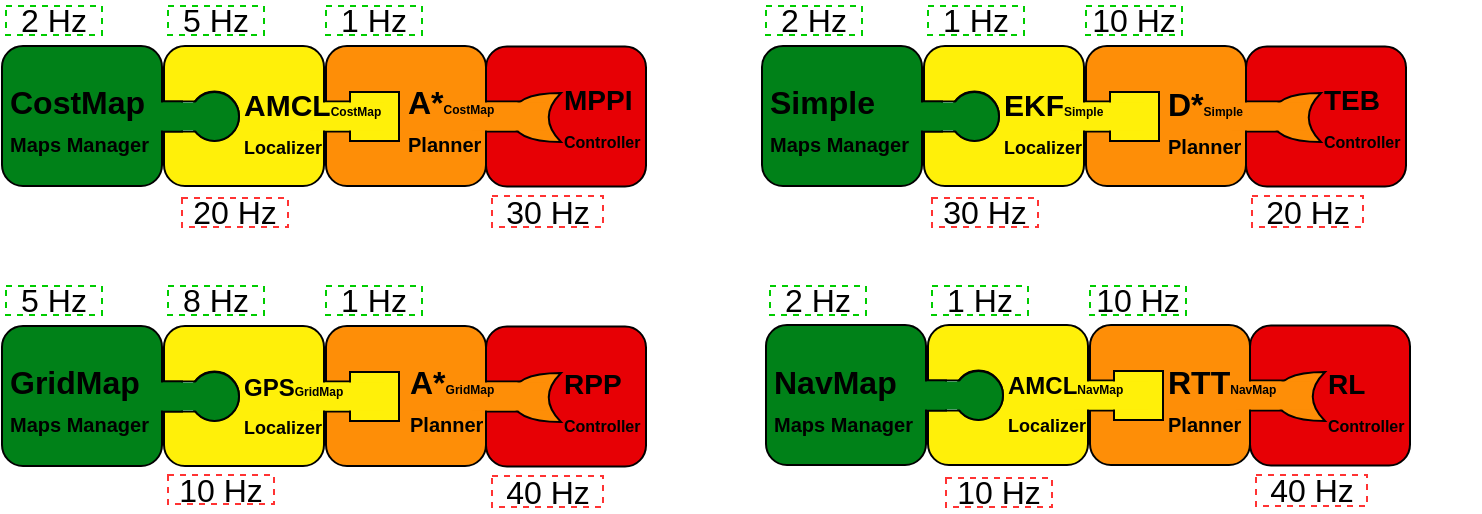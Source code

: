 <mxfile version="28.2.5">
  <diagram name="Página-1" id="9FB8a6Ijz-vRWhXAUOaE">
    <mxGraphModel dx="1197" dy="592" grid="1" gridSize="10" guides="1" tooltips="1" connect="1" arrows="1" fold="1" page="1" pageScale="1" pageWidth="15747" pageHeight="3936" math="0" shadow="0">
      <root>
        <mxCell id="0" />
        <mxCell id="1" parent="0" />
        <mxCell id="ymbbfg0NcEfqrZwTEjpC-37" value="" style="rounded=1;whiteSpace=wrap;html=1;fillColor=#E70005;" parent="1" vertex="1">
          <mxGeometry x="882" y="450.25" width="80" height="70" as="geometry" />
        </mxCell>
        <mxCell id="ymbbfg0NcEfqrZwTEjpC-35" value="" style="group" parent="1" vertex="1" connectable="0">
          <mxGeometry x="802" y="450" width="117.5" height="70" as="geometry" />
        </mxCell>
        <mxCell id="ymbbfg0NcEfqrZwTEjpC-8" value="" style="rounded=0;whiteSpace=wrap;html=1;fillColor=#FE8E07;" parent="ymbbfg0NcEfqrZwTEjpC-35" vertex="1">
          <mxGeometry x="70" y="27.75" width="30" height="15" as="geometry" />
        </mxCell>
        <mxCell id="ymbbfg0NcEfqrZwTEjpC-9" value="" style="rounded=1;whiteSpace=wrap;html=1;fillColor=#FE8E07;" parent="ymbbfg0NcEfqrZwTEjpC-35" vertex="1">
          <mxGeometry width="80" height="70" as="geometry" />
        </mxCell>
        <mxCell id="ymbbfg0NcEfqrZwTEjpC-10" value="" style="rounded=0;whiteSpace=wrap;html=1;strokeColor=none;fillColor=#FE8E07;" parent="ymbbfg0NcEfqrZwTEjpC-35" vertex="1">
          <mxGeometry x="73" y="28.25" width="10" height="14" as="geometry" />
        </mxCell>
        <mxCell id="ymbbfg0NcEfqrZwTEjpC-15" value="" style="shape=xor;whiteSpace=wrap;html=1;flipH=1;fillColor=#FE8E07;" parent="ymbbfg0NcEfqrZwTEjpC-35" vertex="1">
          <mxGeometry x="93" y="23.5" width="24.5" height="24.5" as="geometry" />
        </mxCell>
        <mxCell id="ymbbfg0NcEfqrZwTEjpC-16" value="" style="rounded=0;whiteSpace=wrap;html=1;strokeColor=none;fillColor=#FE8E07;" parent="ymbbfg0NcEfqrZwTEjpC-35" vertex="1">
          <mxGeometry x="83" y="28.25" width="27" height="14" as="geometry" />
        </mxCell>
        <mxCell id="ymbbfg0NcEfqrZwTEjpC-34" value="&lt;span style=&quot;color: rgb(0, 0, 0); text-align: center; float: none; display: inline !important;&quot;&gt;&lt;b&gt;A*&lt;font style=&quot;font-size: 6px;&quot;&gt;CostMap&lt;/font&gt;&lt;/b&gt;&lt;/span&gt;&lt;div&gt;&lt;span style=&quot;color: rgb(0, 0, 0); text-align: center; float: none; display: inline !important;&quot;&gt;&lt;b&gt;&lt;font style=&quot;font-size: 10px;&quot;&gt;Planner&lt;/font&gt;&lt;/b&gt;&lt;/span&gt;&lt;/div&gt;" style="text;whiteSpace=wrap;html=1;fontSize=16;" parent="ymbbfg0NcEfqrZwTEjpC-35" vertex="1">
          <mxGeometry x="39" y="12.25" width="78" height="30" as="geometry" />
        </mxCell>
        <mxCell id="ymbbfg0NcEfqrZwTEjpC-17" value="" style="group" parent="1" vertex="1" connectable="0">
          <mxGeometry x="720" y="450" width="128.5" height="70" as="geometry" />
        </mxCell>
        <mxCell id="ymbbfg0NcEfqrZwTEjpC-18" value="" style="rounded=0;whiteSpace=wrap;html=1;fillColor=#FFF009;" parent="ymbbfg0NcEfqrZwTEjpC-17" vertex="1">
          <mxGeometry x="71" y="27.75" width="30" height="15" as="geometry" />
        </mxCell>
        <mxCell id="ymbbfg0NcEfqrZwTEjpC-19" value="" style="rounded=1;whiteSpace=wrap;html=1;fillColor=#FFF009;" parent="ymbbfg0NcEfqrZwTEjpC-17" vertex="1">
          <mxGeometry x="1" width="80" height="70" as="geometry" />
        </mxCell>
        <mxCell id="ymbbfg0NcEfqrZwTEjpC-20" value="" style="rounded=0;whiteSpace=wrap;html=1;strokeColor=none;fillColor=#FFF009;" parent="ymbbfg0NcEfqrZwTEjpC-17" vertex="1">
          <mxGeometry x="74" y="28.25" width="10" height="14" as="geometry" />
        </mxCell>
        <mxCell id="ymbbfg0NcEfqrZwTEjpC-22" value="" style="rounded=0;whiteSpace=wrap;html=1;fillColor=#DAE8FC;" parent="ymbbfg0NcEfqrZwTEjpC-17" vertex="1">
          <mxGeometry x="1" y="27.75" width="23" height="15" as="geometry" />
        </mxCell>
        <mxCell id="ymbbfg0NcEfqrZwTEjpC-23" value="" style="ellipse;whiteSpace=wrap;html=1;aspect=fixed;fillColor=#DAE8FC;" parent="ymbbfg0NcEfqrZwTEjpC-17" vertex="1">
          <mxGeometry x="14" y="22.75" width="24.5" height="24.5" as="geometry" />
        </mxCell>
        <mxCell id="ymbbfg0NcEfqrZwTEjpC-24" value="" style="rounded=0;whiteSpace=wrap;html=1;strokeColor=none;fillColor=#DAE8FC;" parent="ymbbfg0NcEfqrZwTEjpC-17" vertex="1">
          <mxGeometry y="28.25" width="7" height="14" as="geometry" />
        </mxCell>
        <mxCell id="ymbbfg0NcEfqrZwTEjpC-25" value="" style="rounded=0;whiteSpace=wrap;html=1;strokeColor=none;fillColor=#DAE8FC;" parent="ymbbfg0NcEfqrZwTEjpC-17" vertex="1">
          <mxGeometry x="7" y="28.25" width="10" height="14" as="geometry" />
        </mxCell>
        <mxCell id="ymbbfg0NcEfqrZwTEjpC-26" value="" style="rounded=0;whiteSpace=wrap;html=1;fillColor=#FFF009;" parent="ymbbfg0NcEfqrZwTEjpC-17" vertex="1">
          <mxGeometry x="94" y="23" width="24.5" height="24.5" as="geometry" />
        </mxCell>
        <mxCell id="ymbbfg0NcEfqrZwTEjpC-27" value="" style="rounded=0;whiteSpace=wrap;html=1;strokeColor=none;fillColor=#FFF009;" parent="ymbbfg0NcEfqrZwTEjpC-17" vertex="1">
          <mxGeometry x="84" y="28.25" width="27" height="14" as="geometry" />
        </mxCell>
        <mxCell id="ymbbfg0NcEfqrZwTEjpC-2" value="" style="ellipse;whiteSpace=wrap;html=1;aspect=fixed;fillColor=#008118;" parent="ymbbfg0NcEfqrZwTEjpC-17" vertex="1">
          <mxGeometry x="14" y="23" width="24.5" height="24.5" as="geometry" />
        </mxCell>
        <mxCell id="ymbbfg0NcEfqrZwTEjpC-36" value="&lt;div&gt;&lt;span style=&quot;color: rgb(0, 0, 0); text-align: center; float: none; display: inline !important;&quot;&gt;&lt;b&gt;&lt;font style=&quot;font-size: 15px;&quot;&gt;AMCL&lt;/font&gt;&lt;font style=&quot;font-size: 6px;&quot;&gt;CostMap&lt;/font&gt;&lt;/b&gt;&lt;/span&gt;&lt;/div&gt;&lt;div&gt;&lt;span style=&quot;color: rgb(0, 0, 0); text-align: center; float: none; display: inline !important;&quot;&gt;&lt;b&gt;&lt;font style=&quot;font-size: 9px;&quot;&gt;Localizer&lt;/font&gt;&lt;/b&gt;&lt;/span&gt;&lt;/div&gt;" style="text;whiteSpace=wrap;html=1;fontSize=16;" parent="ymbbfg0NcEfqrZwTEjpC-17" vertex="1">
          <mxGeometry x="38.5" y="12.75" width="78" height="30" as="geometry" />
        </mxCell>
        <mxCell id="ymbbfg0NcEfqrZwTEjpC-1" value="" style="rounded=0;whiteSpace=wrap;html=1;fillColor=#008118;" parent="1" vertex="1">
          <mxGeometry x="710" y="477.75" width="20" height="15" as="geometry" />
        </mxCell>
        <mxCell id="ymbbfg0NcEfqrZwTEjpC-3" value="" style="rounded=1;whiteSpace=wrap;html=1;fillColor=#008118;" parent="1" vertex="1">
          <mxGeometry x="640" y="450" width="80" height="70" as="geometry" />
        </mxCell>
        <mxCell id="ymbbfg0NcEfqrZwTEjpC-4" value="" style="rounded=0;whiteSpace=wrap;html=1;strokeColor=none;fillColor=#008118;" parent="1" vertex="1">
          <mxGeometry x="713" y="478.25" width="10" height="14" as="geometry" />
        </mxCell>
        <mxCell id="ymbbfg0NcEfqrZwTEjpC-5" value="" style="rounded=0;whiteSpace=wrap;html=1;strokeColor=none;fillColor=#008118;" parent="1" vertex="1">
          <mxGeometry x="723" y="478.25" width="17" height="14" as="geometry" />
        </mxCell>
        <mxCell id="ymbbfg0NcEfqrZwTEjpC-6" value="&lt;font&gt;2 Hz&lt;/font&gt;" style="rounded=0;whiteSpace=wrap;html=1;strokeColor=#00CC00;strokeWidth=1;dashed=1;fontSize=16;" parent="1" vertex="1">
          <mxGeometry x="642" y="430" width="48" height="14.5" as="geometry" />
        </mxCell>
        <mxCell id="ymbbfg0NcEfqrZwTEjpC-7" value="&lt;span style=&quot;color: rgb(0, 0, 0); text-align: center; float: none; display: inline !important;&quot;&gt;&lt;b&gt;CostMap&lt;/b&gt;&lt;/span&gt;&lt;div&gt;&lt;span style=&quot;color: rgb(0, 0, 0); text-align: center; float: none; display: inline !important;&quot;&gt;&lt;b&gt;&lt;font style=&quot;font-size: 10px;&quot;&gt;Maps Manager&lt;/font&gt;&lt;/b&gt;&lt;/span&gt;&lt;/div&gt;" style="text;whiteSpace=wrap;html=1;fontSize=16;" parent="1" vertex="1">
          <mxGeometry x="642" y="462.25" width="78" height="30" as="geometry" />
        </mxCell>
        <mxCell id="ymbbfg0NcEfqrZwTEjpC-28" value="&lt;font&gt;20 Hz&lt;/font&gt;" style="rounded=0;whiteSpace=wrap;html=1;strokeColor=#FF3333;strokeWidth=1;dashed=1;fontSize=16;" parent="1" vertex="1">
          <mxGeometry x="730" y="526" width="53" height="14.5" as="geometry" />
        </mxCell>
        <mxCell id="ymbbfg0NcEfqrZwTEjpC-21" value="&lt;font&gt;5 Hz&lt;/font&gt;" style="rounded=0;whiteSpace=wrap;html=1;strokeColor=#00CC00;strokeWidth=1;dashed=1;fontSize=16;" parent="1" vertex="1">
          <mxGeometry x="723" y="430" width="48" height="14.5" as="geometry" />
        </mxCell>
        <mxCell id="ymbbfg0NcEfqrZwTEjpC-38" value="&lt;font&gt;1 Hz&lt;/font&gt;" style="rounded=0;whiteSpace=wrap;html=1;strokeColor=#00CC00;strokeWidth=1;dashed=1;fontSize=16;" parent="1" vertex="1">
          <mxGeometry x="802" y="430" width="48" height="14.5" as="geometry" />
        </mxCell>
        <mxCell id="ymbbfg0NcEfqrZwTEjpC-42" value="&lt;font&gt;30 Hz&lt;/font&gt;" style="rounded=0;whiteSpace=wrap;html=1;strokeColor=#FF3333;strokeWidth=1;dashed=1;fontSize=16;" parent="1" vertex="1">
          <mxGeometry x="885" y="525" width="55.5" height="15.5" as="geometry" />
        </mxCell>
        <mxCell id="ymbbfg0NcEfqrZwTEjpC-43" value="&lt;span style=&quot;color: rgb(0, 0, 0); text-align: center; float: none; display: inline !important;&quot;&gt;&lt;b&gt;&lt;font style=&quot;font-size: 14px;&quot;&gt;MPPI&lt;/font&gt;&lt;/b&gt;&lt;/span&gt;&lt;div&gt;&lt;span style=&quot;color: rgb(0, 0, 0); text-align: center; float: none; display: inline !important;&quot;&gt;&lt;b&gt;&lt;font style=&quot;font-size: 8px;&quot;&gt;Controller&lt;/font&gt;&lt;/b&gt;&lt;/span&gt;&lt;/div&gt;" style="text;whiteSpace=wrap;html=1;fontSize=16;" parent="1" vertex="1">
          <mxGeometry x="919" y="460" width="78" height="30" as="geometry" />
        </mxCell>
        <mxCell id="ymbbfg0NcEfqrZwTEjpC-44" value="" style="rounded=1;whiteSpace=wrap;html=1;fillColor=#E70005;" parent="1" vertex="1">
          <mxGeometry x="1262" y="450.25" width="80" height="70" as="geometry" />
        </mxCell>
        <mxCell id="ymbbfg0NcEfqrZwTEjpC-45" value="" style="group" parent="1" vertex="1" connectable="0">
          <mxGeometry x="1182" y="450" width="124" height="70" as="geometry" />
        </mxCell>
        <mxCell id="ymbbfg0NcEfqrZwTEjpC-46" value="" style="rounded=0;whiteSpace=wrap;html=1;fillColor=#FE8E07;" parent="ymbbfg0NcEfqrZwTEjpC-45" vertex="1">
          <mxGeometry x="70" y="27.75" width="30" height="15" as="geometry" />
        </mxCell>
        <mxCell id="ymbbfg0NcEfqrZwTEjpC-47" value="" style="rounded=1;whiteSpace=wrap;html=1;fillColor=#FE8E07;" parent="ymbbfg0NcEfqrZwTEjpC-45" vertex="1">
          <mxGeometry width="80" height="70" as="geometry" />
        </mxCell>
        <mxCell id="ymbbfg0NcEfqrZwTEjpC-48" value="" style="rounded=0;whiteSpace=wrap;html=1;strokeColor=none;fillColor=#FE8E07;" parent="ymbbfg0NcEfqrZwTEjpC-45" vertex="1">
          <mxGeometry x="73" y="28.25" width="10" height="14" as="geometry" />
        </mxCell>
        <mxCell id="ymbbfg0NcEfqrZwTEjpC-49" value="" style="shape=xor;whiteSpace=wrap;html=1;flipH=1;fillColor=#FE8E07;" parent="ymbbfg0NcEfqrZwTEjpC-45" vertex="1">
          <mxGeometry x="93" y="23.5" width="24.5" height="24.5" as="geometry" />
        </mxCell>
        <mxCell id="ymbbfg0NcEfqrZwTEjpC-50" value="" style="rounded=0;whiteSpace=wrap;html=1;strokeColor=none;fillColor=#FE8E07;" parent="ymbbfg0NcEfqrZwTEjpC-45" vertex="1">
          <mxGeometry x="83" y="28.25" width="27" height="14" as="geometry" />
        </mxCell>
        <mxCell id="ymbbfg0NcEfqrZwTEjpC-63" value="&lt;b style=&quot;text-align: center;&quot;&gt;&lt;font style=&quot;&quot;&gt;D*&lt;/font&gt;&lt;font style=&quot;font-size: 6px;&quot;&gt;Simple&lt;/font&gt;&lt;/b&gt;&lt;div&gt;&lt;span style=&quot;color: rgb(0, 0, 0); text-align: center; float: none; display: inline !important;&quot;&gt;&lt;b&gt;&lt;font style=&quot;font-size: 10px;&quot;&gt;Planner&lt;/font&gt;&lt;/b&gt;&lt;/span&gt;&lt;/div&gt;" style="text;whiteSpace=wrap;html=1;fontSize=16;" parent="ymbbfg0NcEfqrZwTEjpC-45" vertex="1">
          <mxGeometry x="39" y="12.75" width="78" height="30" as="geometry" />
        </mxCell>
        <mxCell id="ymbbfg0NcEfqrZwTEjpC-52" value="" style="group" parent="1" vertex="1" connectable="0">
          <mxGeometry x="1100" y="450" width="128.5" height="70" as="geometry" />
        </mxCell>
        <mxCell id="ymbbfg0NcEfqrZwTEjpC-53" value="" style="rounded=0;whiteSpace=wrap;html=1;fillColor=#FFF009;" parent="ymbbfg0NcEfqrZwTEjpC-52" vertex="1">
          <mxGeometry x="71" y="27.75" width="30" height="15" as="geometry" />
        </mxCell>
        <mxCell id="ymbbfg0NcEfqrZwTEjpC-54" value="" style="rounded=1;whiteSpace=wrap;html=1;fillColor=#FFF009;" parent="ymbbfg0NcEfqrZwTEjpC-52" vertex="1">
          <mxGeometry x="1" width="80" height="70" as="geometry" />
        </mxCell>
        <mxCell id="ymbbfg0NcEfqrZwTEjpC-55" value="" style="rounded=0;whiteSpace=wrap;html=1;strokeColor=none;fillColor=#FFF009;" parent="ymbbfg0NcEfqrZwTEjpC-52" vertex="1">
          <mxGeometry x="74" y="28.25" width="10" height="14" as="geometry" />
        </mxCell>
        <mxCell id="ymbbfg0NcEfqrZwTEjpC-56" value="" style="rounded=0;whiteSpace=wrap;html=1;fillColor=#DAE8FC;" parent="ymbbfg0NcEfqrZwTEjpC-52" vertex="1">
          <mxGeometry x="1" y="27.75" width="23" height="15" as="geometry" />
        </mxCell>
        <mxCell id="ymbbfg0NcEfqrZwTEjpC-57" value="" style="ellipse;whiteSpace=wrap;html=1;aspect=fixed;fillColor=#DAE8FC;" parent="ymbbfg0NcEfqrZwTEjpC-52" vertex="1">
          <mxGeometry x="14" y="22.75" width="24.5" height="24.5" as="geometry" />
        </mxCell>
        <mxCell id="ymbbfg0NcEfqrZwTEjpC-58" value="" style="rounded=0;whiteSpace=wrap;html=1;strokeColor=none;fillColor=#DAE8FC;" parent="ymbbfg0NcEfqrZwTEjpC-52" vertex="1">
          <mxGeometry y="28.25" width="7" height="14" as="geometry" />
        </mxCell>
        <mxCell id="ymbbfg0NcEfqrZwTEjpC-59" value="" style="rounded=0;whiteSpace=wrap;html=1;strokeColor=none;fillColor=#DAE8FC;" parent="ymbbfg0NcEfqrZwTEjpC-52" vertex="1">
          <mxGeometry x="7" y="28.25" width="10" height="14" as="geometry" />
        </mxCell>
        <mxCell id="ymbbfg0NcEfqrZwTEjpC-60" value="" style="rounded=0;whiteSpace=wrap;html=1;fillColor=#FFF009;" parent="ymbbfg0NcEfqrZwTEjpC-52" vertex="1">
          <mxGeometry x="94" y="23" width="24.5" height="24.5" as="geometry" />
        </mxCell>
        <mxCell id="ymbbfg0NcEfqrZwTEjpC-61" value="" style="rounded=0;whiteSpace=wrap;html=1;strokeColor=none;fillColor=#FFF009;" parent="ymbbfg0NcEfqrZwTEjpC-52" vertex="1">
          <mxGeometry x="84" y="28.25" width="27" height="14" as="geometry" />
        </mxCell>
        <mxCell id="ymbbfg0NcEfqrZwTEjpC-62" value="" style="ellipse;whiteSpace=wrap;html=1;aspect=fixed;fillColor=#008118;" parent="ymbbfg0NcEfqrZwTEjpC-52" vertex="1">
          <mxGeometry x="14" y="23" width="24.5" height="24.5" as="geometry" />
        </mxCell>
        <mxCell id="ymbbfg0NcEfqrZwTEjpC-51" value="&lt;div&gt;&lt;span style=&quot;color: rgb(0, 0, 0); text-align: center; float: none; display: inline !important;&quot;&gt;&lt;b&gt;&lt;font style=&quot;font-size: 15px;&quot;&gt;EKF&lt;/font&gt;&lt;/b&gt;&lt;/span&gt;&lt;b style=&quot;background-color: transparent; color: light-dark(rgb(0, 0, 0), rgb(255, 255, 255)); text-align: center;&quot;&gt;&lt;font style=&quot;font-size: 6px;&quot;&gt;Simple&lt;/font&gt;&lt;/b&gt;&lt;/div&gt;&lt;div&gt;&lt;span style=&quot;color: rgb(0, 0, 0); text-align: center; float: none; display: inline !important;&quot;&gt;&lt;b&gt;&lt;font style=&quot;font-size: 9px;&quot;&gt;Localizer&lt;/font&gt;&lt;/b&gt;&lt;/span&gt;&lt;/div&gt;" style="text;whiteSpace=wrap;html=1;fontSize=16;" parent="ymbbfg0NcEfqrZwTEjpC-52" vertex="1">
          <mxGeometry x="38.5" y="12.75" width="78" height="30" as="geometry" />
        </mxCell>
        <mxCell id="ymbbfg0NcEfqrZwTEjpC-64" value="" style="rounded=0;whiteSpace=wrap;html=1;fillColor=#008118;" parent="1" vertex="1">
          <mxGeometry x="1090" y="477.75" width="20" height="15" as="geometry" />
        </mxCell>
        <mxCell id="ymbbfg0NcEfqrZwTEjpC-65" value="" style="rounded=1;whiteSpace=wrap;html=1;fillColor=#008118;" parent="1" vertex="1">
          <mxGeometry x="1020" y="450" width="80" height="70" as="geometry" />
        </mxCell>
        <mxCell id="ymbbfg0NcEfqrZwTEjpC-66" value="" style="rounded=0;whiteSpace=wrap;html=1;strokeColor=none;fillColor=#008118;" parent="1" vertex="1">
          <mxGeometry x="1093" y="478.25" width="10" height="14" as="geometry" />
        </mxCell>
        <mxCell id="ymbbfg0NcEfqrZwTEjpC-67" value="" style="rounded=0;whiteSpace=wrap;html=1;strokeColor=none;fillColor=#008118;" parent="1" vertex="1">
          <mxGeometry x="1103" y="478.25" width="17" height="14" as="geometry" />
        </mxCell>
        <mxCell id="ymbbfg0NcEfqrZwTEjpC-68" value="&lt;font&gt;2 Hz&lt;/font&gt;" style="rounded=0;whiteSpace=wrap;html=1;strokeColor=#00CC00;strokeWidth=1;dashed=1;fontSize=16;" parent="1" vertex="1">
          <mxGeometry x="1022" y="430" width="48" height="14.5" as="geometry" />
        </mxCell>
        <mxCell id="ymbbfg0NcEfqrZwTEjpC-69" value="&lt;span style=&quot;color: rgb(0, 0, 0); text-align: center; float: none; display: inline !important;&quot;&gt;&lt;b&gt;Simple&lt;/b&gt;&lt;/span&gt;&lt;div&gt;&lt;span style=&quot;color: rgb(0, 0, 0); text-align: center; float: none; display: inline !important;&quot;&gt;&lt;b&gt;&lt;font style=&quot;font-size: 10px;&quot;&gt;Maps Manager&lt;/font&gt;&lt;/b&gt;&lt;/span&gt;&lt;/div&gt;" style="text;whiteSpace=wrap;html=1;fontSize=16;" parent="1" vertex="1">
          <mxGeometry x="1022" y="462.25" width="78" height="30" as="geometry" />
        </mxCell>
        <mxCell id="ymbbfg0NcEfqrZwTEjpC-70" value="&lt;font&gt;30 Hz&lt;/font&gt;" style="rounded=0;whiteSpace=wrap;html=1;strokeColor=#FF3333;strokeWidth=1;dashed=1;fontSize=16;" parent="1" vertex="1">
          <mxGeometry x="1105" y="526" width="53" height="14.5" as="geometry" />
        </mxCell>
        <mxCell id="ymbbfg0NcEfqrZwTEjpC-71" value="&lt;font&gt;1 Hz&lt;/font&gt;" style="rounded=0;whiteSpace=wrap;html=1;strokeColor=#00CC00;strokeWidth=1;dashed=1;fontSize=16;" parent="1" vertex="1">
          <mxGeometry x="1103" y="430" width="48" height="14.5" as="geometry" />
        </mxCell>
        <mxCell id="ymbbfg0NcEfqrZwTEjpC-72" value="&lt;font&gt;10 Hz&lt;/font&gt;" style="rounded=0;whiteSpace=wrap;html=1;strokeColor=#00CC00;strokeWidth=1;dashed=1;fontSize=16;" parent="1" vertex="1">
          <mxGeometry x="1182" y="430" width="48" height="14.5" as="geometry" />
        </mxCell>
        <mxCell id="ymbbfg0NcEfqrZwTEjpC-73" value="&lt;font&gt;20 Hz&lt;/font&gt;" style="rounded=0;whiteSpace=wrap;html=1;strokeColor=#FF3333;strokeWidth=1;dashed=1;fontSize=16;" parent="1" vertex="1">
          <mxGeometry x="1265" y="525" width="55.5" height="15.5" as="geometry" />
        </mxCell>
        <mxCell id="ymbbfg0NcEfqrZwTEjpC-74" value="&lt;span style=&quot;color: rgb(0, 0, 0); text-align: center; float: none; display: inline !important;&quot;&gt;&lt;b&gt;&lt;font style=&quot;font-size: 14px;&quot;&gt;TEB&lt;/font&gt;&lt;/b&gt;&lt;/span&gt;&lt;div&gt;&lt;span style=&quot;color: rgb(0, 0, 0); text-align: center; float: none; display: inline !important;&quot;&gt;&lt;b&gt;&lt;font style=&quot;font-size: 8px;&quot;&gt;Controller&lt;/font&gt;&lt;/b&gt;&lt;/span&gt;&lt;/div&gt;" style="text;whiteSpace=wrap;html=1;fontSize=16;" parent="1" vertex="1">
          <mxGeometry x="1299" y="460" width="78" height="30" as="geometry" />
        </mxCell>
        <mxCell id="ymbbfg0NcEfqrZwTEjpC-75" value="" style="rounded=1;whiteSpace=wrap;html=1;fillColor=#E70005;" parent="1" vertex="1">
          <mxGeometry x="882" y="590.25" width="80" height="70" as="geometry" />
        </mxCell>
        <mxCell id="ymbbfg0NcEfqrZwTEjpC-76" value="" style="group" parent="1" vertex="1" connectable="0">
          <mxGeometry x="802" y="590" width="117.5" height="70" as="geometry" />
        </mxCell>
        <mxCell id="ymbbfg0NcEfqrZwTEjpC-77" value="" style="rounded=0;whiteSpace=wrap;html=1;fillColor=#FE8E07;" parent="ymbbfg0NcEfqrZwTEjpC-76" vertex="1">
          <mxGeometry x="70" y="27.75" width="30" height="15" as="geometry" />
        </mxCell>
        <mxCell id="ymbbfg0NcEfqrZwTEjpC-78" value="" style="rounded=1;whiteSpace=wrap;html=1;fillColor=#FE8E07;" parent="ymbbfg0NcEfqrZwTEjpC-76" vertex="1">
          <mxGeometry width="80" height="70" as="geometry" />
        </mxCell>
        <mxCell id="ymbbfg0NcEfqrZwTEjpC-79" value="" style="rounded=0;whiteSpace=wrap;html=1;strokeColor=none;fillColor=#FE8E07;" parent="ymbbfg0NcEfqrZwTEjpC-76" vertex="1">
          <mxGeometry x="73" y="28.25" width="10" height="14" as="geometry" />
        </mxCell>
        <mxCell id="ymbbfg0NcEfqrZwTEjpC-80" value="" style="shape=xor;whiteSpace=wrap;html=1;flipH=1;fillColor=#FE8E07;" parent="ymbbfg0NcEfqrZwTEjpC-76" vertex="1">
          <mxGeometry x="93" y="23.5" width="24.5" height="24.5" as="geometry" />
        </mxCell>
        <mxCell id="ymbbfg0NcEfqrZwTEjpC-81" value="" style="rounded=0;whiteSpace=wrap;html=1;strokeColor=none;fillColor=#FE8E07;" parent="ymbbfg0NcEfqrZwTEjpC-76" vertex="1">
          <mxGeometry x="83" y="28.25" width="27" height="14" as="geometry" />
        </mxCell>
        <mxCell id="ymbbfg0NcEfqrZwTEjpC-94" value="&lt;span style=&quot;color: rgb(0, 0, 0); text-align: center; float: none; display: inline !important;&quot;&gt;&lt;b&gt;A*&lt;font style=&quot;font-size: 6px;&quot;&gt;GridMap&lt;/font&gt;&lt;/b&gt;&lt;/span&gt;&lt;div&gt;&lt;span style=&quot;color: rgb(0, 0, 0); text-align: center; float: none; display: inline !important;&quot;&gt;&lt;b&gt;&lt;font style=&quot;font-size: 10px;&quot;&gt;Planner&lt;/font&gt;&lt;/b&gt;&lt;/span&gt;&lt;/div&gt;" style="text;whiteSpace=wrap;html=1;fontSize=16;" parent="ymbbfg0NcEfqrZwTEjpC-76" vertex="1">
          <mxGeometry x="39.5" y="12.25" width="78" height="30" as="geometry" />
        </mxCell>
        <mxCell id="ymbbfg0NcEfqrZwTEjpC-83" value="" style="group" parent="1" vertex="1" connectable="0">
          <mxGeometry x="720" y="590" width="128.5" height="70" as="geometry" />
        </mxCell>
        <mxCell id="ymbbfg0NcEfqrZwTEjpC-84" value="" style="rounded=0;whiteSpace=wrap;html=1;fillColor=#FFF009;" parent="ymbbfg0NcEfqrZwTEjpC-83" vertex="1">
          <mxGeometry x="71" y="27.75" width="30" height="15" as="geometry" />
        </mxCell>
        <mxCell id="ymbbfg0NcEfqrZwTEjpC-85" value="" style="rounded=1;whiteSpace=wrap;html=1;fillColor=#FFF009;" parent="ymbbfg0NcEfqrZwTEjpC-83" vertex="1">
          <mxGeometry x="1" width="80" height="70" as="geometry" />
        </mxCell>
        <mxCell id="ymbbfg0NcEfqrZwTEjpC-86" value="" style="rounded=0;whiteSpace=wrap;html=1;strokeColor=none;fillColor=#FFF009;" parent="ymbbfg0NcEfqrZwTEjpC-83" vertex="1">
          <mxGeometry x="74" y="28.25" width="10" height="14" as="geometry" />
        </mxCell>
        <mxCell id="ymbbfg0NcEfqrZwTEjpC-87" value="" style="rounded=0;whiteSpace=wrap;html=1;fillColor=#DAE8FC;" parent="ymbbfg0NcEfqrZwTEjpC-83" vertex="1">
          <mxGeometry x="1" y="27.75" width="23" height="15" as="geometry" />
        </mxCell>
        <mxCell id="ymbbfg0NcEfqrZwTEjpC-88" value="" style="ellipse;whiteSpace=wrap;html=1;aspect=fixed;fillColor=#DAE8FC;" parent="ymbbfg0NcEfqrZwTEjpC-83" vertex="1">
          <mxGeometry x="14" y="22.75" width="24.5" height="24.5" as="geometry" />
        </mxCell>
        <mxCell id="ymbbfg0NcEfqrZwTEjpC-89" value="" style="rounded=0;whiteSpace=wrap;html=1;strokeColor=none;fillColor=#DAE8FC;" parent="ymbbfg0NcEfqrZwTEjpC-83" vertex="1">
          <mxGeometry y="28.25" width="7" height="14" as="geometry" />
        </mxCell>
        <mxCell id="ymbbfg0NcEfqrZwTEjpC-90" value="" style="rounded=0;whiteSpace=wrap;html=1;strokeColor=none;fillColor=#DAE8FC;" parent="ymbbfg0NcEfqrZwTEjpC-83" vertex="1">
          <mxGeometry x="7" y="28.25" width="10" height="14" as="geometry" />
        </mxCell>
        <mxCell id="ymbbfg0NcEfqrZwTEjpC-91" value="" style="rounded=0;whiteSpace=wrap;html=1;fillColor=#FFF009;" parent="ymbbfg0NcEfqrZwTEjpC-83" vertex="1">
          <mxGeometry x="94" y="23" width="24.5" height="24.5" as="geometry" />
        </mxCell>
        <mxCell id="ymbbfg0NcEfqrZwTEjpC-92" value="" style="rounded=0;whiteSpace=wrap;html=1;strokeColor=none;fillColor=#FFF009;" parent="ymbbfg0NcEfqrZwTEjpC-83" vertex="1">
          <mxGeometry x="84" y="28.25" width="27" height="14" as="geometry" />
        </mxCell>
        <mxCell id="ymbbfg0NcEfqrZwTEjpC-93" value="" style="ellipse;whiteSpace=wrap;html=1;aspect=fixed;fillColor=#008118;" parent="ymbbfg0NcEfqrZwTEjpC-83" vertex="1">
          <mxGeometry x="14" y="23" width="24.5" height="24.5" as="geometry" />
        </mxCell>
        <mxCell id="ymbbfg0NcEfqrZwTEjpC-82" value="&lt;div&gt;&lt;span style=&quot;color: rgb(0, 0, 0); text-align: center; float: none; display: inline !important;&quot;&gt;&lt;b&gt;&lt;font style=&quot;font-size: 12px;&quot;&gt;GPS&lt;/font&gt;&lt;font style=&quot;font-size: 6px;&quot;&gt;GridMap&lt;/font&gt;&lt;/b&gt;&lt;/span&gt;&lt;/div&gt;&lt;div&gt;&lt;span style=&quot;color: rgb(0, 0, 0); text-align: center; float: none; display: inline !important;&quot;&gt;&lt;b&gt;&lt;font style=&quot;font-size: 9px;&quot;&gt;Localizer&lt;/font&gt;&lt;/b&gt;&lt;/span&gt;&lt;/div&gt;" style="text;whiteSpace=wrap;html=1;fontSize=16;" parent="ymbbfg0NcEfqrZwTEjpC-83" vertex="1">
          <mxGeometry x="38.5" y="12.75" width="78" height="30" as="geometry" />
        </mxCell>
        <mxCell id="ymbbfg0NcEfqrZwTEjpC-95" value="" style="rounded=0;whiteSpace=wrap;html=1;fillColor=#008118;" parent="1" vertex="1">
          <mxGeometry x="710" y="617.75" width="20" height="15" as="geometry" />
        </mxCell>
        <mxCell id="ymbbfg0NcEfqrZwTEjpC-96" value="" style="rounded=1;whiteSpace=wrap;html=1;fillColor=#008118;" parent="1" vertex="1">
          <mxGeometry x="640" y="590" width="80" height="70" as="geometry" />
        </mxCell>
        <mxCell id="ymbbfg0NcEfqrZwTEjpC-97" value="" style="rounded=0;whiteSpace=wrap;html=1;strokeColor=none;fillColor=#008118;" parent="1" vertex="1">
          <mxGeometry x="713" y="618.25" width="10" height="14" as="geometry" />
        </mxCell>
        <mxCell id="ymbbfg0NcEfqrZwTEjpC-98" value="" style="rounded=0;whiteSpace=wrap;html=1;strokeColor=none;fillColor=#008118;" parent="1" vertex="1">
          <mxGeometry x="723" y="618.25" width="17" height="14" as="geometry" />
        </mxCell>
        <mxCell id="ymbbfg0NcEfqrZwTEjpC-99" value="&lt;font&gt;5 Hz&lt;/font&gt;" style="rounded=0;whiteSpace=wrap;html=1;strokeColor=#00CC00;strokeWidth=1;dashed=1;fontSize=16;" parent="1" vertex="1">
          <mxGeometry x="642" y="570" width="48" height="14.5" as="geometry" />
        </mxCell>
        <mxCell id="ymbbfg0NcEfqrZwTEjpC-100" value="&lt;span style=&quot;color: rgb(0, 0, 0); text-align: center; float: none; display: inline !important;&quot;&gt;&lt;b&gt;GridMap&lt;/b&gt;&lt;/span&gt;&lt;div&gt;&lt;span style=&quot;color: rgb(0, 0, 0); text-align: center; float: none; display: inline !important;&quot;&gt;&lt;b&gt;&lt;font style=&quot;font-size: 10px;&quot;&gt;Maps Manager&lt;/font&gt;&lt;/b&gt;&lt;/span&gt;&lt;/div&gt;" style="text;whiteSpace=wrap;html=1;fontSize=16;" parent="1" vertex="1">
          <mxGeometry x="642" y="602.25" width="78" height="30" as="geometry" />
        </mxCell>
        <mxCell id="ymbbfg0NcEfqrZwTEjpC-101" value="&lt;font&gt;10 Hz&lt;/font&gt;" style="rounded=0;whiteSpace=wrap;html=1;strokeColor=#FF3333;strokeWidth=1;dashed=1;fontSize=16;" parent="1" vertex="1">
          <mxGeometry x="723" y="664.5" width="53" height="14.5" as="geometry" />
        </mxCell>
        <mxCell id="ymbbfg0NcEfqrZwTEjpC-102" value="&lt;font&gt;8 Hz&lt;/font&gt;" style="rounded=0;whiteSpace=wrap;html=1;strokeColor=#00CC00;strokeWidth=1;dashed=1;fontSize=16;" parent="1" vertex="1">
          <mxGeometry x="723" y="570" width="48" height="14.5" as="geometry" />
        </mxCell>
        <mxCell id="ymbbfg0NcEfqrZwTEjpC-103" value="&lt;font&gt;1 Hz&lt;/font&gt;" style="rounded=0;whiteSpace=wrap;html=1;strokeColor=#00CC00;strokeWidth=1;dashed=1;fontSize=16;" parent="1" vertex="1">
          <mxGeometry x="802" y="570" width="48" height="14.5" as="geometry" />
        </mxCell>
        <mxCell id="ymbbfg0NcEfqrZwTEjpC-104" value="&lt;font&gt;40 Hz&lt;/font&gt;" style="rounded=0;whiteSpace=wrap;html=1;strokeColor=#FF3333;strokeWidth=1;dashed=1;fontSize=16;" parent="1" vertex="1">
          <mxGeometry x="885" y="665" width="55.5" height="15.5" as="geometry" />
        </mxCell>
        <mxCell id="ymbbfg0NcEfqrZwTEjpC-105" value="&lt;span style=&quot;color: rgb(0, 0, 0); text-align: center; float: none; display: inline !important;&quot;&gt;&lt;b&gt;&lt;font style=&quot;font-size: 14px;&quot;&gt;RPP&lt;/font&gt;&lt;/b&gt;&lt;/span&gt;&lt;div&gt;&lt;span style=&quot;color: rgb(0, 0, 0); text-align: center; float: none; display: inline !important;&quot;&gt;&lt;b&gt;&lt;font style=&quot;font-size: 8px;&quot;&gt;Controller&lt;/font&gt;&lt;/b&gt;&lt;/span&gt;&lt;/div&gt;" style="text;whiteSpace=wrap;html=1;fontSize=16;" parent="1" vertex="1">
          <mxGeometry x="919" y="602.25" width="78" height="30" as="geometry" />
        </mxCell>
        <mxCell id="ymbbfg0NcEfqrZwTEjpC-106" value="" style="rounded=1;whiteSpace=wrap;html=1;fillColor=#E70005;" parent="1" vertex="1">
          <mxGeometry x="1264" y="589.75" width="80" height="70" as="geometry" />
        </mxCell>
        <mxCell id="ymbbfg0NcEfqrZwTEjpC-107" value="" style="group" parent="1" vertex="1" connectable="0">
          <mxGeometry x="1184" y="589.5" width="117.5" height="70" as="geometry" />
        </mxCell>
        <mxCell id="ymbbfg0NcEfqrZwTEjpC-108" value="" style="rounded=0;whiteSpace=wrap;html=1;fillColor=#FE8E07;" parent="ymbbfg0NcEfqrZwTEjpC-107" vertex="1">
          <mxGeometry x="70" y="27.75" width="30" height="15" as="geometry" />
        </mxCell>
        <mxCell id="ymbbfg0NcEfqrZwTEjpC-109" value="" style="rounded=1;whiteSpace=wrap;html=1;fillColor=#FE8E07;" parent="ymbbfg0NcEfqrZwTEjpC-107" vertex="1">
          <mxGeometry width="80" height="70" as="geometry" />
        </mxCell>
        <mxCell id="ymbbfg0NcEfqrZwTEjpC-110" value="" style="rounded=0;whiteSpace=wrap;html=1;strokeColor=none;fillColor=#FE8E07;" parent="ymbbfg0NcEfqrZwTEjpC-107" vertex="1">
          <mxGeometry x="73" y="28.25" width="10" height="14" as="geometry" />
        </mxCell>
        <mxCell id="ymbbfg0NcEfqrZwTEjpC-111" value="" style="shape=xor;whiteSpace=wrap;html=1;flipH=1;fillColor=#FE8E07;" parent="ymbbfg0NcEfqrZwTEjpC-107" vertex="1">
          <mxGeometry x="93" y="23.5" width="24.5" height="24.5" as="geometry" />
        </mxCell>
        <mxCell id="ymbbfg0NcEfqrZwTEjpC-112" value="" style="rounded=0;whiteSpace=wrap;html=1;strokeColor=none;fillColor=#FE8E07;" parent="ymbbfg0NcEfqrZwTEjpC-107" vertex="1">
          <mxGeometry x="83" y="28.25" width="27" height="14" as="geometry" />
        </mxCell>
        <mxCell id="ymbbfg0NcEfqrZwTEjpC-114" value="" style="group" parent="1" vertex="1" connectable="0">
          <mxGeometry x="1102" y="589.5" width="196.5" height="70" as="geometry" />
        </mxCell>
        <mxCell id="ymbbfg0NcEfqrZwTEjpC-115" value="" style="rounded=0;whiteSpace=wrap;html=1;fillColor=#FFF009;" parent="ymbbfg0NcEfqrZwTEjpC-114" vertex="1">
          <mxGeometry x="71" y="27.75" width="30" height="15" as="geometry" />
        </mxCell>
        <mxCell id="ymbbfg0NcEfqrZwTEjpC-116" value="" style="rounded=1;whiteSpace=wrap;html=1;fillColor=#FFF009;" parent="ymbbfg0NcEfqrZwTEjpC-114" vertex="1">
          <mxGeometry x="1" width="80" height="70" as="geometry" />
        </mxCell>
        <mxCell id="ymbbfg0NcEfqrZwTEjpC-117" value="" style="rounded=0;whiteSpace=wrap;html=1;strokeColor=none;fillColor=#FFF009;" parent="ymbbfg0NcEfqrZwTEjpC-114" vertex="1">
          <mxGeometry x="74" y="28.25" width="10" height="14" as="geometry" />
        </mxCell>
        <mxCell id="ymbbfg0NcEfqrZwTEjpC-118" value="" style="rounded=0;whiteSpace=wrap;html=1;fillColor=#DAE8FC;" parent="ymbbfg0NcEfqrZwTEjpC-114" vertex="1">
          <mxGeometry x="1" y="27.75" width="23" height="15" as="geometry" />
        </mxCell>
        <mxCell id="ymbbfg0NcEfqrZwTEjpC-119" value="" style="ellipse;whiteSpace=wrap;html=1;aspect=fixed;fillColor=#DAE8FC;" parent="ymbbfg0NcEfqrZwTEjpC-114" vertex="1">
          <mxGeometry x="14" y="22.75" width="24.5" height="24.5" as="geometry" />
        </mxCell>
        <mxCell id="ymbbfg0NcEfqrZwTEjpC-120" value="" style="rounded=0;whiteSpace=wrap;html=1;strokeColor=none;fillColor=#DAE8FC;" parent="ymbbfg0NcEfqrZwTEjpC-114" vertex="1">
          <mxGeometry y="28.25" width="7" height="14" as="geometry" />
        </mxCell>
        <mxCell id="ymbbfg0NcEfqrZwTEjpC-121" value="" style="rounded=0;whiteSpace=wrap;html=1;strokeColor=none;fillColor=#DAE8FC;" parent="ymbbfg0NcEfqrZwTEjpC-114" vertex="1">
          <mxGeometry x="7" y="28.25" width="10" height="14" as="geometry" />
        </mxCell>
        <mxCell id="ymbbfg0NcEfqrZwTEjpC-122" value="" style="rounded=0;whiteSpace=wrap;html=1;fillColor=#FFF009;" parent="ymbbfg0NcEfqrZwTEjpC-114" vertex="1">
          <mxGeometry x="94" y="23" width="24.5" height="24.5" as="geometry" />
        </mxCell>
        <mxCell id="ymbbfg0NcEfqrZwTEjpC-123" value="" style="rounded=0;whiteSpace=wrap;html=1;strokeColor=none;fillColor=#FFF009;" parent="ymbbfg0NcEfqrZwTEjpC-114" vertex="1">
          <mxGeometry x="84" y="28.25" width="27" height="14" as="geometry" />
        </mxCell>
        <mxCell id="ymbbfg0NcEfqrZwTEjpC-124" value="" style="ellipse;whiteSpace=wrap;html=1;aspect=fixed;fillColor=#008118;" parent="ymbbfg0NcEfqrZwTEjpC-114" vertex="1">
          <mxGeometry x="14" y="23" width="24.5" height="24.5" as="geometry" />
        </mxCell>
        <mxCell id="ymbbfg0NcEfqrZwTEjpC-125" value="&lt;span style=&quot;color: rgb(0, 0, 0); text-align: center; float: none; display: inline !important;&quot;&gt;&lt;b&gt;RTT&lt;font style=&quot;font-size: 6px;&quot;&gt;NavMap&lt;/font&gt;&lt;/b&gt;&lt;/span&gt;&lt;div&gt;&lt;span style=&quot;color: rgb(0, 0, 0); text-align: center; float: none; display: inline !important;&quot;&gt;&lt;b&gt;&lt;font style=&quot;font-size: 10px;&quot;&gt;Planner&lt;/font&gt;&lt;/b&gt;&lt;/span&gt;&lt;/div&gt;" style="text;whiteSpace=wrap;html=1;fontSize=16;" parent="ymbbfg0NcEfqrZwTEjpC-114" vertex="1">
          <mxGeometry x="118.5" y="12.75" width="78" height="30" as="geometry" />
        </mxCell>
        <mxCell id="ymbbfg0NcEfqrZwTEjpC-113" value="&lt;div&gt;&lt;span style=&quot;color: rgb(0, 0, 0); text-align: center; float: none; display: inline !important;&quot;&gt;&lt;b&gt;&lt;font style=&quot;font-size: 12px;&quot;&gt;AMCL&lt;/font&gt;&lt;font style=&quot;font-size: 6px;&quot;&gt;NavMap&lt;/font&gt;&lt;/b&gt;&lt;/span&gt;&lt;/div&gt;&lt;div&gt;&lt;span style=&quot;color: rgb(0, 0, 0); text-align: center; float: none; display: inline !important;&quot;&gt;&lt;b&gt;&lt;font style=&quot;font-size: 9px;&quot;&gt;Localizer&lt;/font&gt;&lt;/b&gt;&lt;/span&gt;&lt;/div&gt;" style="text;whiteSpace=wrap;html=1;fontSize=16;" parent="ymbbfg0NcEfqrZwTEjpC-114" vertex="1">
          <mxGeometry x="38.5" y="12.25" width="78" height="30" as="geometry" />
        </mxCell>
        <mxCell id="ymbbfg0NcEfqrZwTEjpC-126" value="" style="rounded=0;whiteSpace=wrap;html=1;fillColor=#008118;" parent="1" vertex="1">
          <mxGeometry x="1092" y="617.25" width="20" height="15" as="geometry" />
        </mxCell>
        <mxCell id="ymbbfg0NcEfqrZwTEjpC-127" value="" style="rounded=1;whiteSpace=wrap;html=1;fillColor=#008118;" parent="1" vertex="1">
          <mxGeometry x="1022" y="589.5" width="80" height="70" as="geometry" />
        </mxCell>
        <mxCell id="ymbbfg0NcEfqrZwTEjpC-128" value="" style="rounded=0;whiteSpace=wrap;html=1;strokeColor=none;fillColor=#008118;" parent="1" vertex="1">
          <mxGeometry x="1095" y="617.75" width="10" height="14" as="geometry" />
        </mxCell>
        <mxCell id="ymbbfg0NcEfqrZwTEjpC-129" value="" style="rounded=0;whiteSpace=wrap;html=1;strokeColor=none;fillColor=#008118;" parent="1" vertex="1">
          <mxGeometry x="1105" y="617.75" width="17" height="14" as="geometry" />
        </mxCell>
        <mxCell id="ymbbfg0NcEfqrZwTEjpC-130" value="&lt;span style=&quot;color: rgb(0, 0, 0); text-align: center; float: none; display: inline !important;&quot;&gt;&lt;b&gt;NavMap&lt;/b&gt;&lt;/span&gt;&lt;div&gt;&lt;span style=&quot;color: rgb(0, 0, 0); text-align: center; float: none; display: inline !important;&quot;&gt;&lt;b&gt;&lt;font style=&quot;font-size: 10px;&quot;&gt;Maps Manager&lt;/font&gt;&lt;/b&gt;&lt;/span&gt;&lt;/div&gt;" style="text;whiteSpace=wrap;html=1;fontSize=16;" parent="1" vertex="1">
          <mxGeometry x="1024" y="601.75" width="78" height="30" as="geometry" />
        </mxCell>
        <mxCell id="ymbbfg0NcEfqrZwTEjpC-131" value="&lt;font&gt;10 Hz&lt;/font&gt;" style="rounded=0;whiteSpace=wrap;html=1;strokeColor=#FF3333;strokeWidth=1;dashed=1;fontSize=16;" parent="1" vertex="1">
          <mxGeometry x="1112" y="666" width="53" height="14.5" as="geometry" />
        </mxCell>
        <mxCell id="ymbbfg0NcEfqrZwTEjpC-132" value="&lt;font&gt;40 Hz&lt;/font&gt;" style="rounded=0;whiteSpace=wrap;html=1;strokeColor=#FF3333;strokeWidth=1;dashed=1;fontSize=16;" parent="1" vertex="1">
          <mxGeometry x="1267" y="664.5" width="55.5" height="15.5" as="geometry" />
        </mxCell>
        <mxCell id="ymbbfg0NcEfqrZwTEjpC-133" value="&lt;span style=&quot;color: rgb(0, 0, 0); text-align: center; float: none; display: inline !important;&quot;&gt;&lt;b&gt;&lt;font style=&quot;font-size: 14px;&quot;&gt;RL&lt;/font&gt;&lt;/b&gt;&lt;/span&gt;&lt;div&gt;&lt;span style=&quot;color: rgb(0, 0, 0); text-align: center; float: none; display: inline !important;&quot;&gt;&lt;b&gt;&lt;font style=&quot;font-size: 8px;&quot;&gt;Controller&lt;/font&gt;&lt;/b&gt;&lt;/span&gt;&lt;/div&gt;" style="text;whiteSpace=wrap;html=1;fontSize=16;" parent="1" vertex="1">
          <mxGeometry x="1301" y="601.75" width="78" height="30" as="geometry" />
        </mxCell>
        <mxCell id="ymbbfg0NcEfqrZwTEjpC-134" value="&lt;font&gt;2 Hz&lt;/font&gt;" style="rounded=0;whiteSpace=wrap;html=1;strokeColor=#00CC00;strokeWidth=1;dashed=1;fontSize=16;" parent="1" vertex="1">
          <mxGeometry x="1024" y="570" width="48" height="14.5" as="geometry" />
        </mxCell>
        <mxCell id="ymbbfg0NcEfqrZwTEjpC-135" value="&lt;font&gt;1 Hz&lt;/font&gt;" style="rounded=0;whiteSpace=wrap;html=1;strokeColor=#00CC00;strokeWidth=1;dashed=1;fontSize=16;" parent="1" vertex="1">
          <mxGeometry x="1105" y="570" width="48" height="14.5" as="geometry" />
        </mxCell>
        <mxCell id="ymbbfg0NcEfqrZwTEjpC-136" value="&lt;font&gt;10 Hz&lt;/font&gt;" style="rounded=0;whiteSpace=wrap;html=1;strokeColor=#00CC00;strokeWidth=1;dashed=1;fontSize=16;" parent="1" vertex="1">
          <mxGeometry x="1184" y="570" width="48" height="14.5" as="geometry" />
        </mxCell>
      </root>
    </mxGraphModel>
  </diagram>
</mxfile>
